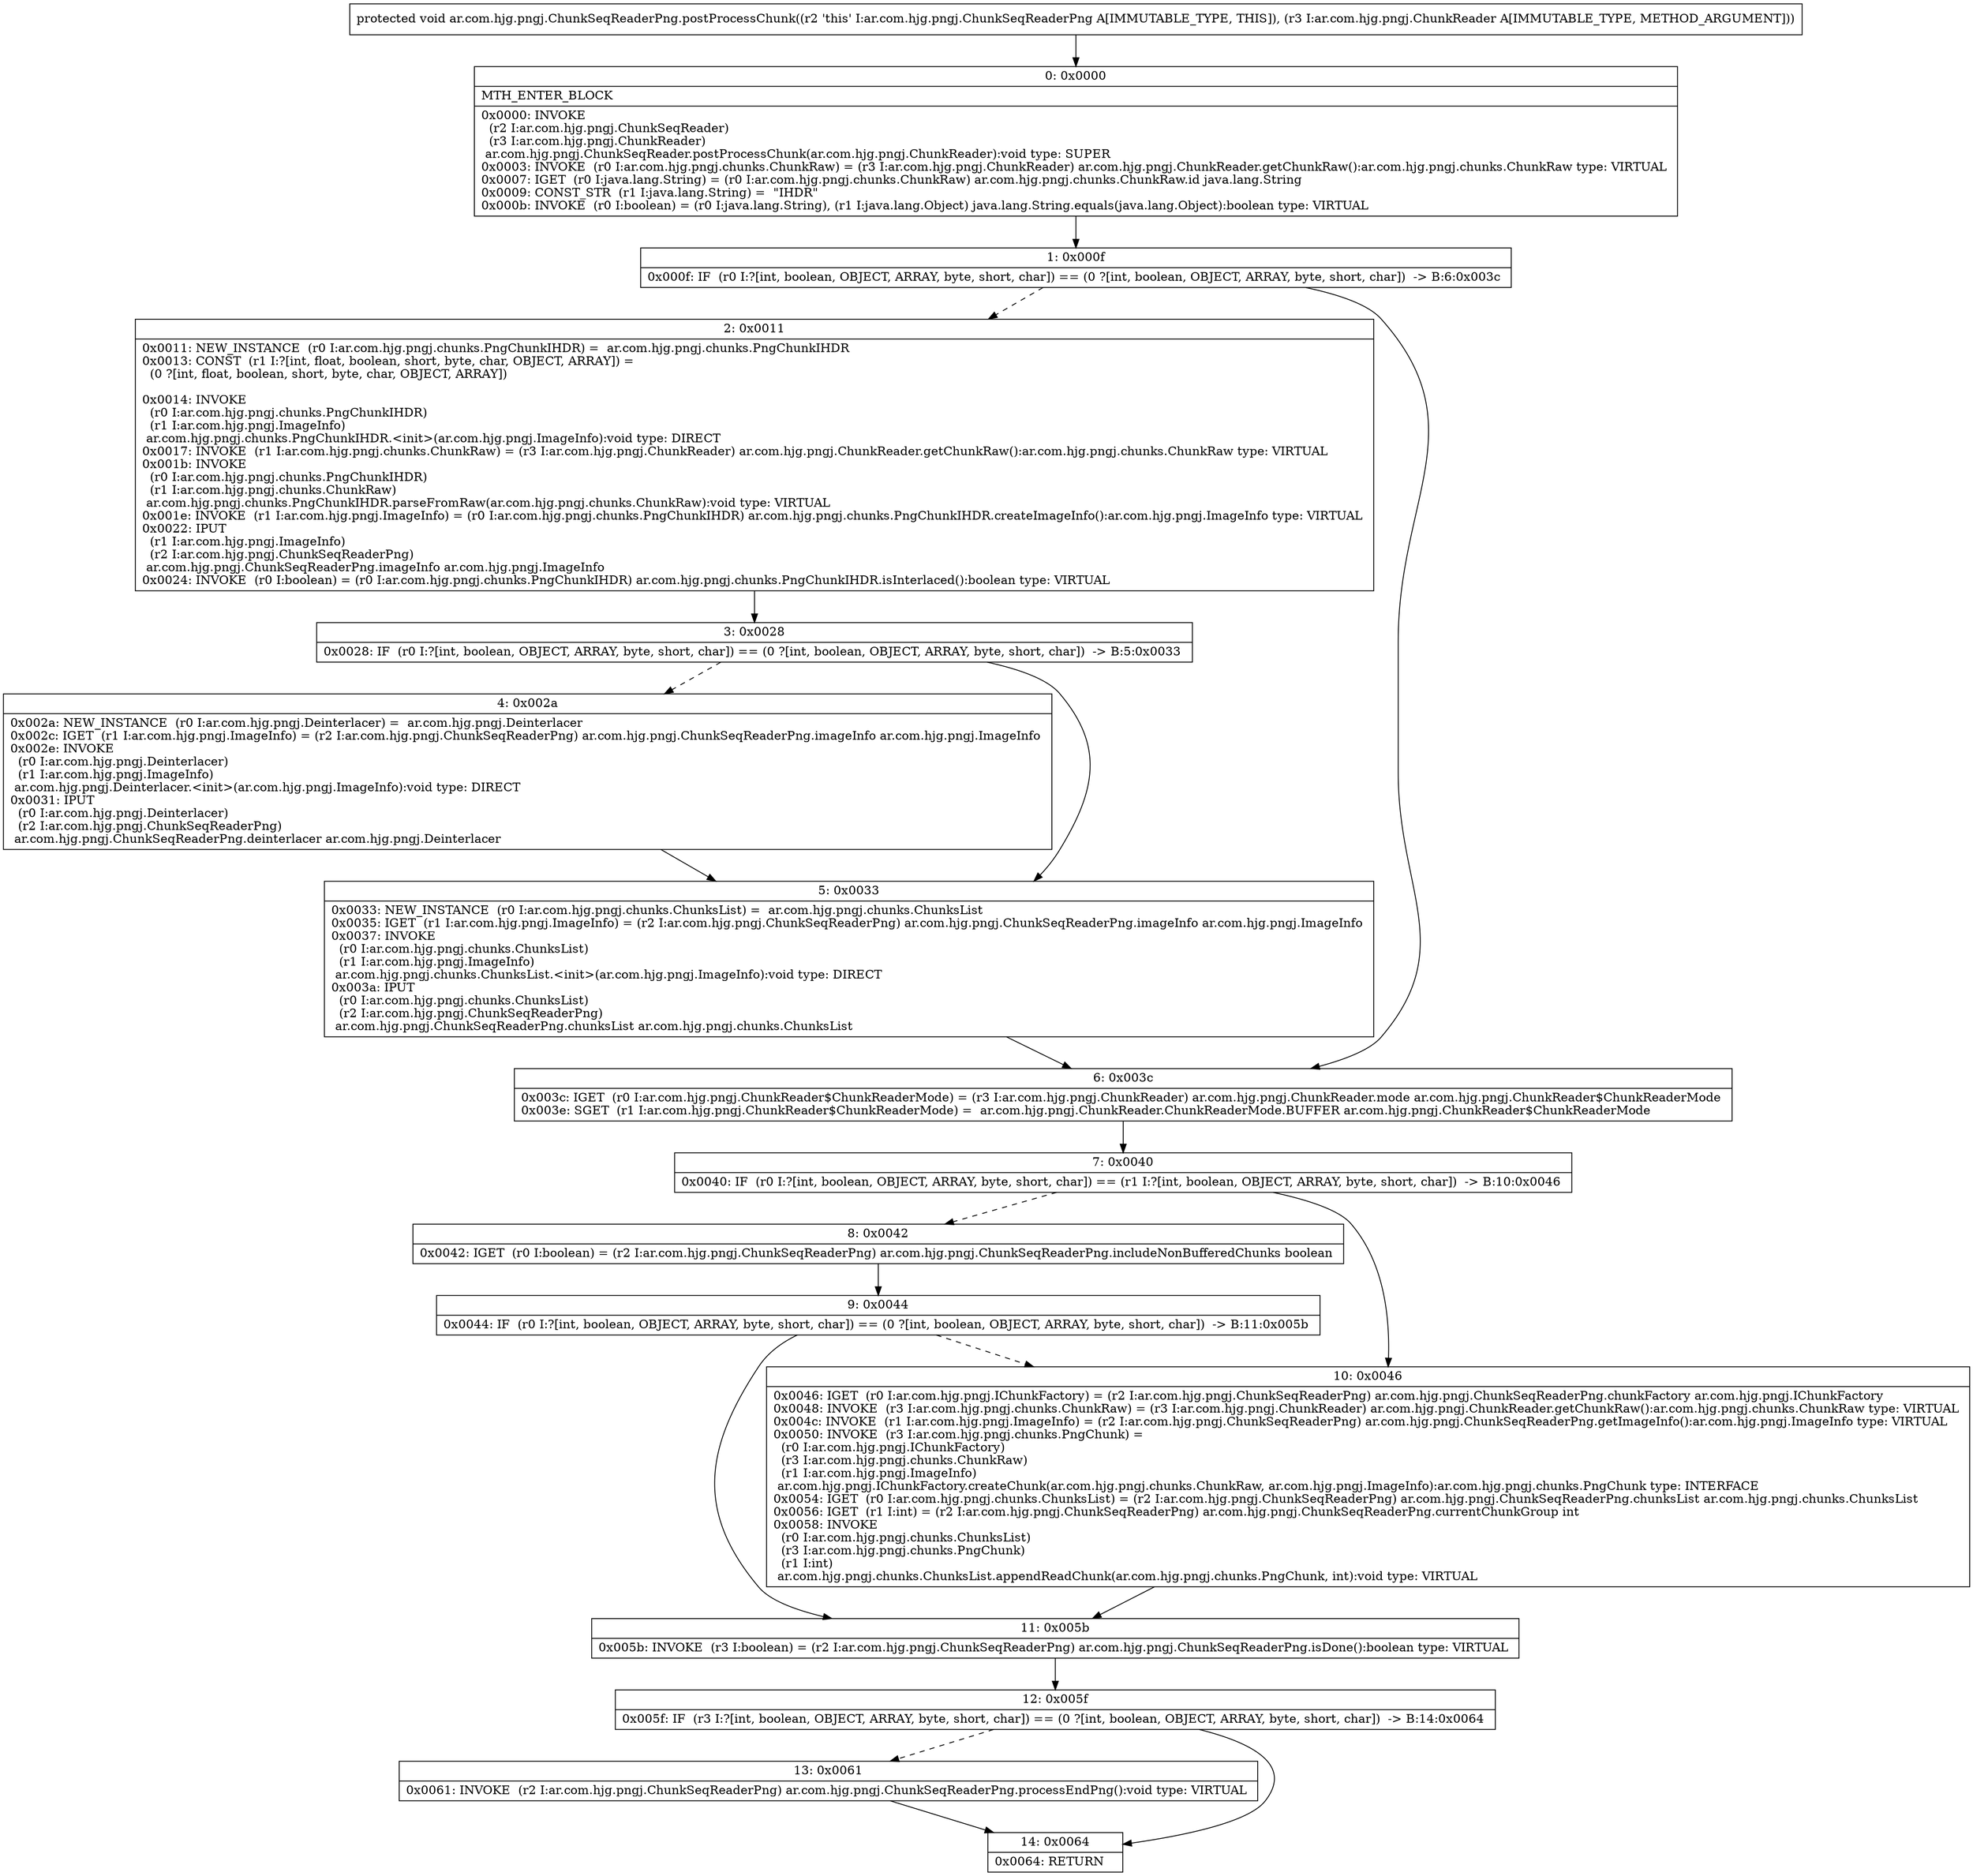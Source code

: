 digraph "CFG forar.com.hjg.pngj.ChunkSeqReaderPng.postProcessChunk(Lar\/com\/hjg\/pngj\/ChunkReader;)V" {
Node_0 [shape=record,label="{0\:\ 0x0000|MTH_ENTER_BLOCK\l|0x0000: INVOKE  \l  (r2 I:ar.com.hjg.pngj.ChunkSeqReader)\l  (r3 I:ar.com.hjg.pngj.ChunkReader)\l ar.com.hjg.pngj.ChunkSeqReader.postProcessChunk(ar.com.hjg.pngj.ChunkReader):void type: SUPER \l0x0003: INVOKE  (r0 I:ar.com.hjg.pngj.chunks.ChunkRaw) = (r3 I:ar.com.hjg.pngj.ChunkReader) ar.com.hjg.pngj.ChunkReader.getChunkRaw():ar.com.hjg.pngj.chunks.ChunkRaw type: VIRTUAL \l0x0007: IGET  (r0 I:java.lang.String) = (r0 I:ar.com.hjg.pngj.chunks.ChunkRaw) ar.com.hjg.pngj.chunks.ChunkRaw.id java.lang.String \l0x0009: CONST_STR  (r1 I:java.lang.String) =  \"IHDR\" \l0x000b: INVOKE  (r0 I:boolean) = (r0 I:java.lang.String), (r1 I:java.lang.Object) java.lang.String.equals(java.lang.Object):boolean type: VIRTUAL \l}"];
Node_1 [shape=record,label="{1\:\ 0x000f|0x000f: IF  (r0 I:?[int, boolean, OBJECT, ARRAY, byte, short, char]) == (0 ?[int, boolean, OBJECT, ARRAY, byte, short, char])  \-\> B:6:0x003c \l}"];
Node_2 [shape=record,label="{2\:\ 0x0011|0x0011: NEW_INSTANCE  (r0 I:ar.com.hjg.pngj.chunks.PngChunkIHDR) =  ar.com.hjg.pngj.chunks.PngChunkIHDR \l0x0013: CONST  (r1 I:?[int, float, boolean, short, byte, char, OBJECT, ARRAY]) = \l  (0 ?[int, float, boolean, short, byte, char, OBJECT, ARRAY])\l \l0x0014: INVOKE  \l  (r0 I:ar.com.hjg.pngj.chunks.PngChunkIHDR)\l  (r1 I:ar.com.hjg.pngj.ImageInfo)\l ar.com.hjg.pngj.chunks.PngChunkIHDR.\<init\>(ar.com.hjg.pngj.ImageInfo):void type: DIRECT \l0x0017: INVOKE  (r1 I:ar.com.hjg.pngj.chunks.ChunkRaw) = (r3 I:ar.com.hjg.pngj.ChunkReader) ar.com.hjg.pngj.ChunkReader.getChunkRaw():ar.com.hjg.pngj.chunks.ChunkRaw type: VIRTUAL \l0x001b: INVOKE  \l  (r0 I:ar.com.hjg.pngj.chunks.PngChunkIHDR)\l  (r1 I:ar.com.hjg.pngj.chunks.ChunkRaw)\l ar.com.hjg.pngj.chunks.PngChunkIHDR.parseFromRaw(ar.com.hjg.pngj.chunks.ChunkRaw):void type: VIRTUAL \l0x001e: INVOKE  (r1 I:ar.com.hjg.pngj.ImageInfo) = (r0 I:ar.com.hjg.pngj.chunks.PngChunkIHDR) ar.com.hjg.pngj.chunks.PngChunkIHDR.createImageInfo():ar.com.hjg.pngj.ImageInfo type: VIRTUAL \l0x0022: IPUT  \l  (r1 I:ar.com.hjg.pngj.ImageInfo)\l  (r2 I:ar.com.hjg.pngj.ChunkSeqReaderPng)\l ar.com.hjg.pngj.ChunkSeqReaderPng.imageInfo ar.com.hjg.pngj.ImageInfo \l0x0024: INVOKE  (r0 I:boolean) = (r0 I:ar.com.hjg.pngj.chunks.PngChunkIHDR) ar.com.hjg.pngj.chunks.PngChunkIHDR.isInterlaced():boolean type: VIRTUAL \l}"];
Node_3 [shape=record,label="{3\:\ 0x0028|0x0028: IF  (r0 I:?[int, boolean, OBJECT, ARRAY, byte, short, char]) == (0 ?[int, boolean, OBJECT, ARRAY, byte, short, char])  \-\> B:5:0x0033 \l}"];
Node_4 [shape=record,label="{4\:\ 0x002a|0x002a: NEW_INSTANCE  (r0 I:ar.com.hjg.pngj.Deinterlacer) =  ar.com.hjg.pngj.Deinterlacer \l0x002c: IGET  (r1 I:ar.com.hjg.pngj.ImageInfo) = (r2 I:ar.com.hjg.pngj.ChunkSeqReaderPng) ar.com.hjg.pngj.ChunkSeqReaderPng.imageInfo ar.com.hjg.pngj.ImageInfo \l0x002e: INVOKE  \l  (r0 I:ar.com.hjg.pngj.Deinterlacer)\l  (r1 I:ar.com.hjg.pngj.ImageInfo)\l ar.com.hjg.pngj.Deinterlacer.\<init\>(ar.com.hjg.pngj.ImageInfo):void type: DIRECT \l0x0031: IPUT  \l  (r0 I:ar.com.hjg.pngj.Deinterlacer)\l  (r2 I:ar.com.hjg.pngj.ChunkSeqReaderPng)\l ar.com.hjg.pngj.ChunkSeqReaderPng.deinterlacer ar.com.hjg.pngj.Deinterlacer \l}"];
Node_5 [shape=record,label="{5\:\ 0x0033|0x0033: NEW_INSTANCE  (r0 I:ar.com.hjg.pngj.chunks.ChunksList) =  ar.com.hjg.pngj.chunks.ChunksList \l0x0035: IGET  (r1 I:ar.com.hjg.pngj.ImageInfo) = (r2 I:ar.com.hjg.pngj.ChunkSeqReaderPng) ar.com.hjg.pngj.ChunkSeqReaderPng.imageInfo ar.com.hjg.pngj.ImageInfo \l0x0037: INVOKE  \l  (r0 I:ar.com.hjg.pngj.chunks.ChunksList)\l  (r1 I:ar.com.hjg.pngj.ImageInfo)\l ar.com.hjg.pngj.chunks.ChunksList.\<init\>(ar.com.hjg.pngj.ImageInfo):void type: DIRECT \l0x003a: IPUT  \l  (r0 I:ar.com.hjg.pngj.chunks.ChunksList)\l  (r2 I:ar.com.hjg.pngj.ChunkSeqReaderPng)\l ar.com.hjg.pngj.ChunkSeqReaderPng.chunksList ar.com.hjg.pngj.chunks.ChunksList \l}"];
Node_6 [shape=record,label="{6\:\ 0x003c|0x003c: IGET  (r0 I:ar.com.hjg.pngj.ChunkReader$ChunkReaderMode) = (r3 I:ar.com.hjg.pngj.ChunkReader) ar.com.hjg.pngj.ChunkReader.mode ar.com.hjg.pngj.ChunkReader$ChunkReaderMode \l0x003e: SGET  (r1 I:ar.com.hjg.pngj.ChunkReader$ChunkReaderMode) =  ar.com.hjg.pngj.ChunkReader.ChunkReaderMode.BUFFER ar.com.hjg.pngj.ChunkReader$ChunkReaderMode \l}"];
Node_7 [shape=record,label="{7\:\ 0x0040|0x0040: IF  (r0 I:?[int, boolean, OBJECT, ARRAY, byte, short, char]) == (r1 I:?[int, boolean, OBJECT, ARRAY, byte, short, char])  \-\> B:10:0x0046 \l}"];
Node_8 [shape=record,label="{8\:\ 0x0042|0x0042: IGET  (r0 I:boolean) = (r2 I:ar.com.hjg.pngj.ChunkSeqReaderPng) ar.com.hjg.pngj.ChunkSeqReaderPng.includeNonBufferedChunks boolean \l}"];
Node_9 [shape=record,label="{9\:\ 0x0044|0x0044: IF  (r0 I:?[int, boolean, OBJECT, ARRAY, byte, short, char]) == (0 ?[int, boolean, OBJECT, ARRAY, byte, short, char])  \-\> B:11:0x005b \l}"];
Node_10 [shape=record,label="{10\:\ 0x0046|0x0046: IGET  (r0 I:ar.com.hjg.pngj.IChunkFactory) = (r2 I:ar.com.hjg.pngj.ChunkSeqReaderPng) ar.com.hjg.pngj.ChunkSeqReaderPng.chunkFactory ar.com.hjg.pngj.IChunkFactory \l0x0048: INVOKE  (r3 I:ar.com.hjg.pngj.chunks.ChunkRaw) = (r3 I:ar.com.hjg.pngj.ChunkReader) ar.com.hjg.pngj.ChunkReader.getChunkRaw():ar.com.hjg.pngj.chunks.ChunkRaw type: VIRTUAL \l0x004c: INVOKE  (r1 I:ar.com.hjg.pngj.ImageInfo) = (r2 I:ar.com.hjg.pngj.ChunkSeqReaderPng) ar.com.hjg.pngj.ChunkSeqReaderPng.getImageInfo():ar.com.hjg.pngj.ImageInfo type: VIRTUAL \l0x0050: INVOKE  (r3 I:ar.com.hjg.pngj.chunks.PngChunk) = \l  (r0 I:ar.com.hjg.pngj.IChunkFactory)\l  (r3 I:ar.com.hjg.pngj.chunks.ChunkRaw)\l  (r1 I:ar.com.hjg.pngj.ImageInfo)\l ar.com.hjg.pngj.IChunkFactory.createChunk(ar.com.hjg.pngj.chunks.ChunkRaw, ar.com.hjg.pngj.ImageInfo):ar.com.hjg.pngj.chunks.PngChunk type: INTERFACE \l0x0054: IGET  (r0 I:ar.com.hjg.pngj.chunks.ChunksList) = (r2 I:ar.com.hjg.pngj.ChunkSeqReaderPng) ar.com.hjg.pngj.ChunkSeqReaderPng.chunksList ar.com.hjg.pngj.chunks.ChunksList \l0x0056: IGET  (r1 I:int) = (r2 I:ar.com.hjg.pngj.ChunkSeqReaderPng) ar.com.hjg.pngj.ChunkSeqReaderPng.currentChunkGroup int \l0x0058: INVOKE  \l  (r0 I:ar.com.hjg.pngj.chunks.ChunksList)\l  (r3 I:ar.com.hjg.pngj.chunks.PngChunk)\l  (r1 I:int)\l ar.com.hjg.pngj.chunks.ChunksList.appendReadChunk(ar.com.hjg.pngj.chunks.PngChunk, int):void type: VIRTUAL \l}"];
Node_11 [shape=record,label="{11\:\ 0x005b|0x005b: INVOKE  (r3 I:boolean) = (r2 I:ar.com.hjg.pngj.ChunkSeqReaderPng) ar.com.hjg.pngj.ChunkSeqReaderPng.isDone():boolean type: VIRTUAL \l}"];
Node_12 [shape=record,label="{12\:\ 0x005f|0x005f: IF  (r3 I:?[int, boolean, OBJECT, ARRAY, byte, short, char]) == (0 ?[int, boolean, OBJECT, ARRAY, byte, short, char])  \-\> B:14:0x0064 \l}"];
Node_13 [shape=record,label="{13\:\ 0x0061|0x0061: INVOKE  (r2 I:ar.com.hjg.pngj.ChunkSeqReaderPng) ar.com.hjg.pngj.ChunkSeqReaderPng.processEndPng():void type: VIRTUAL \l}"];
Node_14 [shape=record,label="{14\:\ 0x0064|0x0064: RETURN   \l}"];
MethodNode[shape=record,label="{protected void ar.com.hjg.pngj.ChunkSeqReaderPng.postProcessChunk((r2 'this' I:ar.com.hjg.pngj.ChunkSeqReaderPng A[IMMUTABLE_TYPE, THIS]), (r3 I:ar.com.hjg.pngj.ChunkReader A[IMMUTABLE_TYPE, METHOD_ARGUMENT])) }"];
MethodNode -> Node_0;
Node_0 -> Node_1;
Node_1 -> Node_2[style=dashed];
Node_1 -> Node_6;
Node_2 -> Node_3;
Node_3 -> Node_4[style=dashed];
Node_3 -> Node_5;
Node_4 -> Node_5;
Node_5 -> Node_6;
Node_6 -> Node_7;
Node_7 -> Node_8[style=dashed];
Node_7 -> Node_10;
Node_8 -> Node_9;
Node_9 -> Node_10[style=dashed];
Node_9 -> Node_11;
Node_10 -> Node_11;
Node_11 -> Node_12;
Node_12 -> Node_13[style=dashed];
Node_12 -> Node_14;
Node_13 -> Node_14;
}

